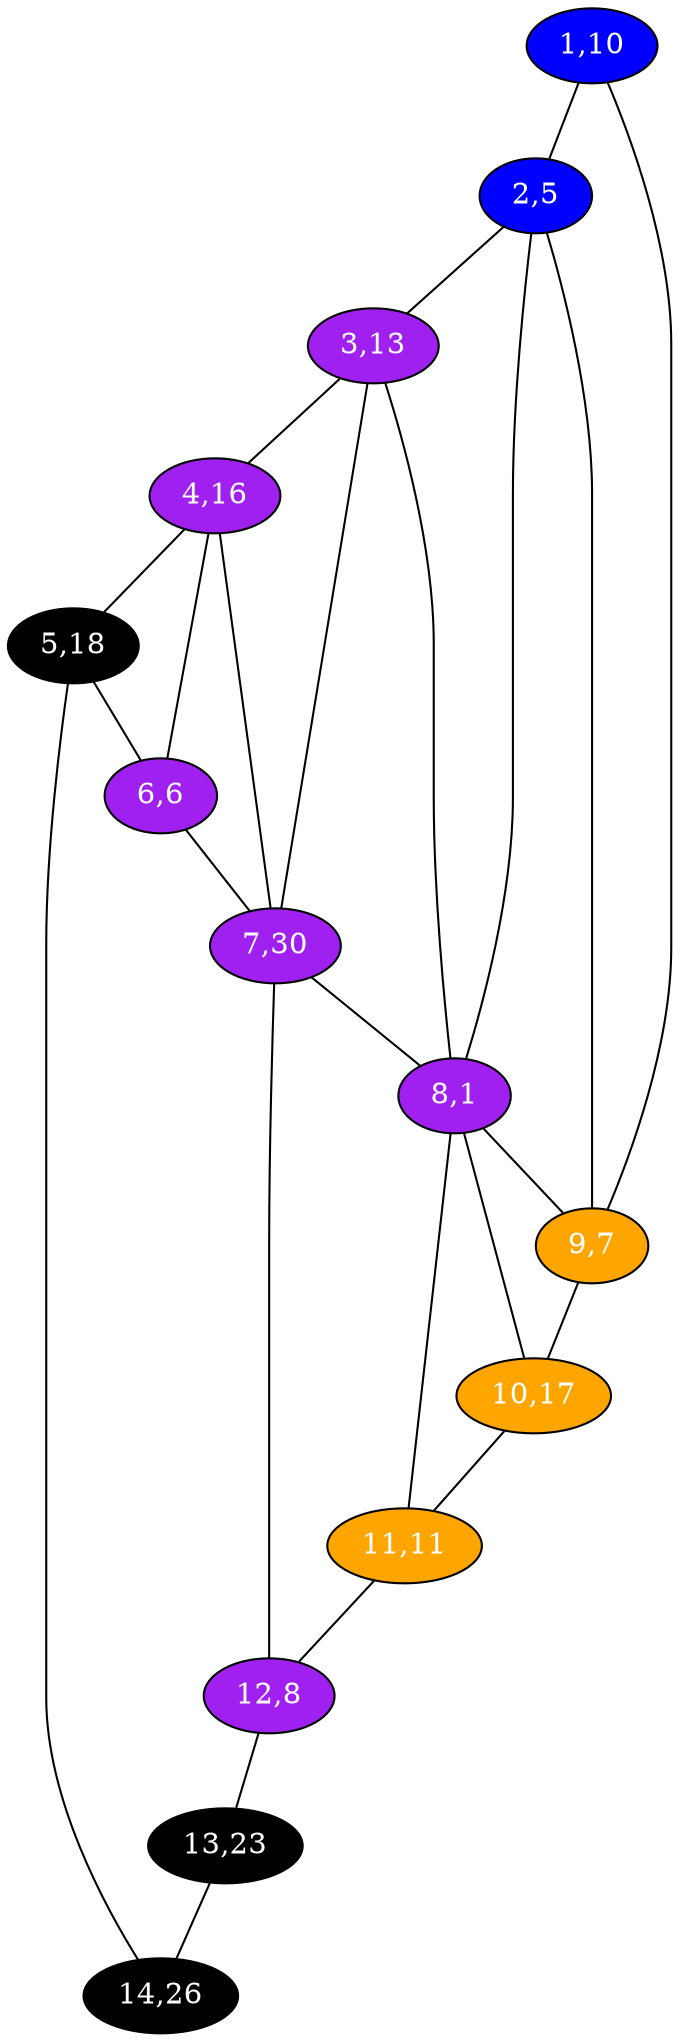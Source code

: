 graph {
sep="10"
12 [label="12,8",fillcolor=purple,fontcolor=white,style=filled];
14 [label="14,26",fillcolor=black,fontcolor=white,style=filled];
1 [label="1,10",fillcolor=blue,fontcolor=white,style=filled];
5 [label="5,18",fillcolor=black,fontcolor=white,style=filled];
6 [label="6,6",fillcolor=purple,fontcolor=white,style=filled];
7 [label="7,30",fillcolor=purple,fontcolor=white,style=filled];
2 [label="2,5",fillcolor=blue,fontcolor=white,style=filled];
3 [label="3,13",fillcolor=purple,fontcolor=white,style=filled];
10 [label="10,17",fillcolor=orange,fontcolor=white,style=filled];
8 [label="8,1",fillcolor=purple,fontcolor=white,style=filled];
11 [label="11,11",fillcolor=orange,fontcolor=white,style=filled];
13 [label="13,23",fillcolor=black,fontcolor=white,style=filled];
4 [label="4,16",fillcolor=purple,fontcolor=white,style=filled];
9 [label="9,7",fillcolor=orange,fontcolor=white,style=filled];
	4--5;
	4--6;
	4--7;
	9--10;
	12--13;
	1--2;
	1--9;
	5--6;
	5--14;
	6--7;
	7--8;
	7--12;
	2--3;
	2--8;
	2--9;
	3--4;
	3--7;
	3--8;
	10--11;
	8--9;
	8--10;
	8--11;
	11--12;
	13--14;
}
